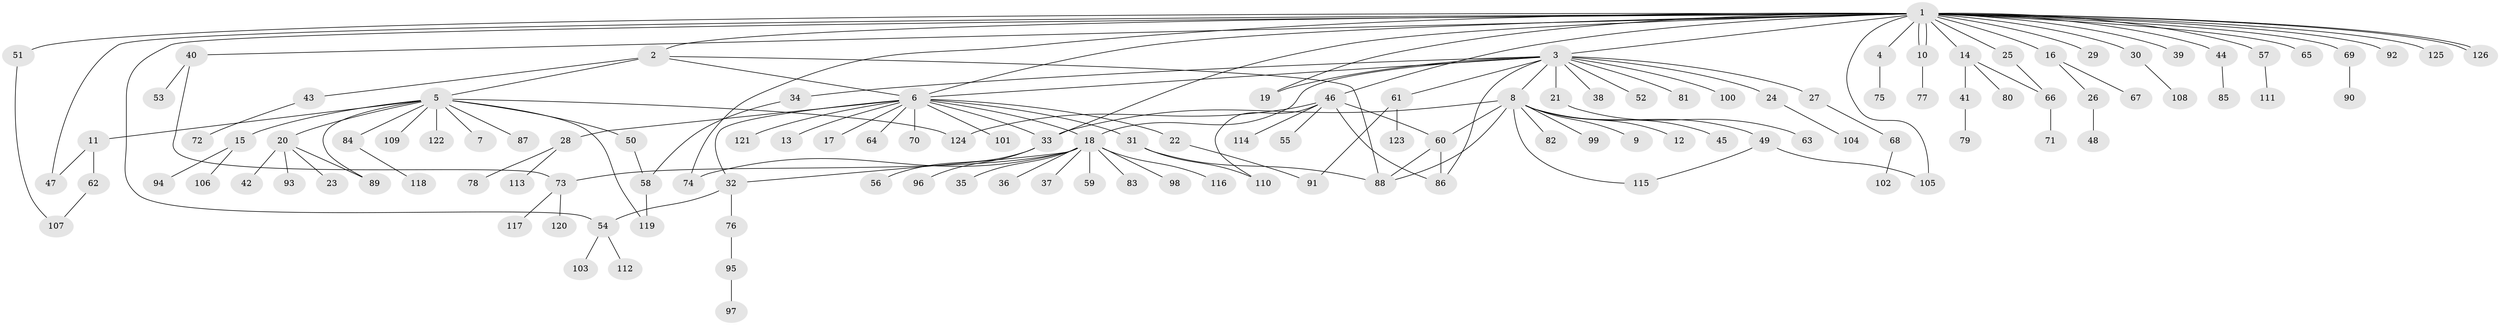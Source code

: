// coarse degree distribution, {28: 0.01020408163265306, 5: 0.02040816326530612, 24: 0.01020408163265306, 2: 0.24489795918367346, 12: 0.01020408163265306, 13: 0.02040816326530612, 1: 0.5510204081632653, 3: 0.10204081632653061, 4: 0.02040816326530612, 8: 0.01020408163265306}
// Generated by graph-tools (version 1.1) at 2025/51/02/27/25 19:51:58]
// undirected, 126 vertices, 154 edges
graph export_dot {
graph [start="1"]
  node [color=gray90,style=filled];
  1;
  2;
  3;
  4;
  5;
  6;
  7;
  8;
  9;
  10;
  11;
  12;
  13;
  14;
  15;
  16;
  17;
  18;
  19;
  20;
  21;
  22;
  23;
  24;
  25;
  26;
  27;
  28;
  29;
  30;
  31;
  32;
  33;
  34;
  35;
  36;
  37;
  38;
  39;
  40;
  41;
  42;
  43;
  44;
  45;
  46;
  47;
  48;
  49;
  50;
  51;
  52;
  53;
  54;
  55;
  56;
  57;
  58;
  59;
  60;
  61;
  62;
  63;
  64;
  65;
  66;
  67;
  68;
  69;
  70;
  71;
  72;
  73;
  74;
  75;
  76;
  77;
  78;
  79;
  80;
  81;
  82;
  83;
  84;
  85;
  86;
  87;
  88;
  89;
  90;
  91;
  92;
  93;
  94;
  95;
  96;
  97;
  98;
  99;
  100;
  101;
  102;
  103;
  104;
  105;
  106;
  107;
  108;
  109;
  110;
  111;
  112;
  113;
  114;
  115;
  116;
  117;
  118;
  119;
  120;
  121;
  122;
  123;
  124;
  125;
  126;
  1 -- 2;
  1 -- 3;
  1 -- 4;
  1 -- 6;
  1 -- 10;
  1 -- 10;
  1 -- 14;
  1 -- 16;
  1 -- 19;
  1 -- 25;
  1 -- 29;
  1 -- 30;
  1 -- 33;
  1 -- 39;
  1 -- 40;
  1 -- 44;
  1 -- 46;
  1 -- 47;
  1 -- 51;
  1 -- 54;
  1 -- 57;
  1 -- 65;
  1 -- 69;
  1 -- 74;
  1 -- 92;
  1 -- 105;
  1 -- 125;
  1 -- 126;
  1 -- 126;
  2 -- 5;
  2 -- 6;
  2 -- 43;
  2 -- 88;
  3 -- 6;
  3 -- 8;
  3 -- 18;
  3 -- 19;
  3 -- 21;
  3 -- 24;
  3 -- 27;
  3 -- 34;
  3 -- 38;
  3 -- 52;
  3 -- 61;
  3 -- 81;
  3 -- 86;
  3 -- 100;
  4 -- 75;
  5 -- 7;
  5 -- 11;
  5 -- 15;
  5 -- 20;
  5 -- 50;
  5 -- 84;
  5 -- 87;
  5 -- 89;
  5 -- 109;
  5 -- 119;
  5 -- 122;
  5 -- 124;
  6 -- 13;
  6 -- 17;
  6 -- 18;
  6 -- 22;
  6 -- 28;
  6 -- 31;
  6 -- 32;
  6 -- 33;
  6 -- 64;
  6 -- 70;
  6 -- 101;
  6 -- 121;
  8 -- 9;
  8 -- 12;
  8 -- 33;
  8 -- 45;
  8 -- 49;
  8 -- 60;
  8 -- 82;
  8 -- 88;
  8 -- 99;
  8 -- 115;
  10 -- 77;
  11 -- 47;
  11 -- 62;
  14 -- 41;
  14 -- 66;
  14 -- 80;
  15 -- 94;
  15 -- 106;
  16 -- 26;
  16 -- 67;
  18 -- 32;
  18 -- 35;
  18 -- 36;
  18 -- 37;
  18 -- 59;
  18 -- 73;
  18 -- 74;
  18 -- 83;
  18 -- 98;
  18 -- 116;
  20 -- 23;
  20 -- 42;
  20 -- 89;
  20 -- 93;
  21 -- 63;
  22 -- 91;
  24 -- 104;
  25 -- 66;
  26 -- 48;
  27 -- 68;
  28 -- 78;
  28 -- 113;
  30 -- 108;
  31 -- 88;
  31 -- 110;
  32 -- 54;
  32 -- 76;
  33 -- 56;
  33 -- 96;
  34 -- 58;
  40 -- 53;
  40 -- 73;
  41 -- 79;
  43 -- 72;
  44 -- 85;
  46 -- 55;
  46 -- 60;
  46 -- 86;
  46 -- 110;
  46 -- 114;
  46 -- 124;
  49 -- 105;
  49 -- 115;
  50 -- 58;
  51 -- 107;
  54 -- 103;
  54 -- 112;
  57 -- 111;
  58 -- 119;
  60 -- 86;
  60 -- 88;
  61 -- 91;
  61 -- 123;
  62 -- 107;
  66 -- 71;
  68 -- 102;
  69 -- 90;
  73 -- 117;
  73 -- 120;
  76 -- 95;
  84 -- 118;
  95 -- 97;
}
